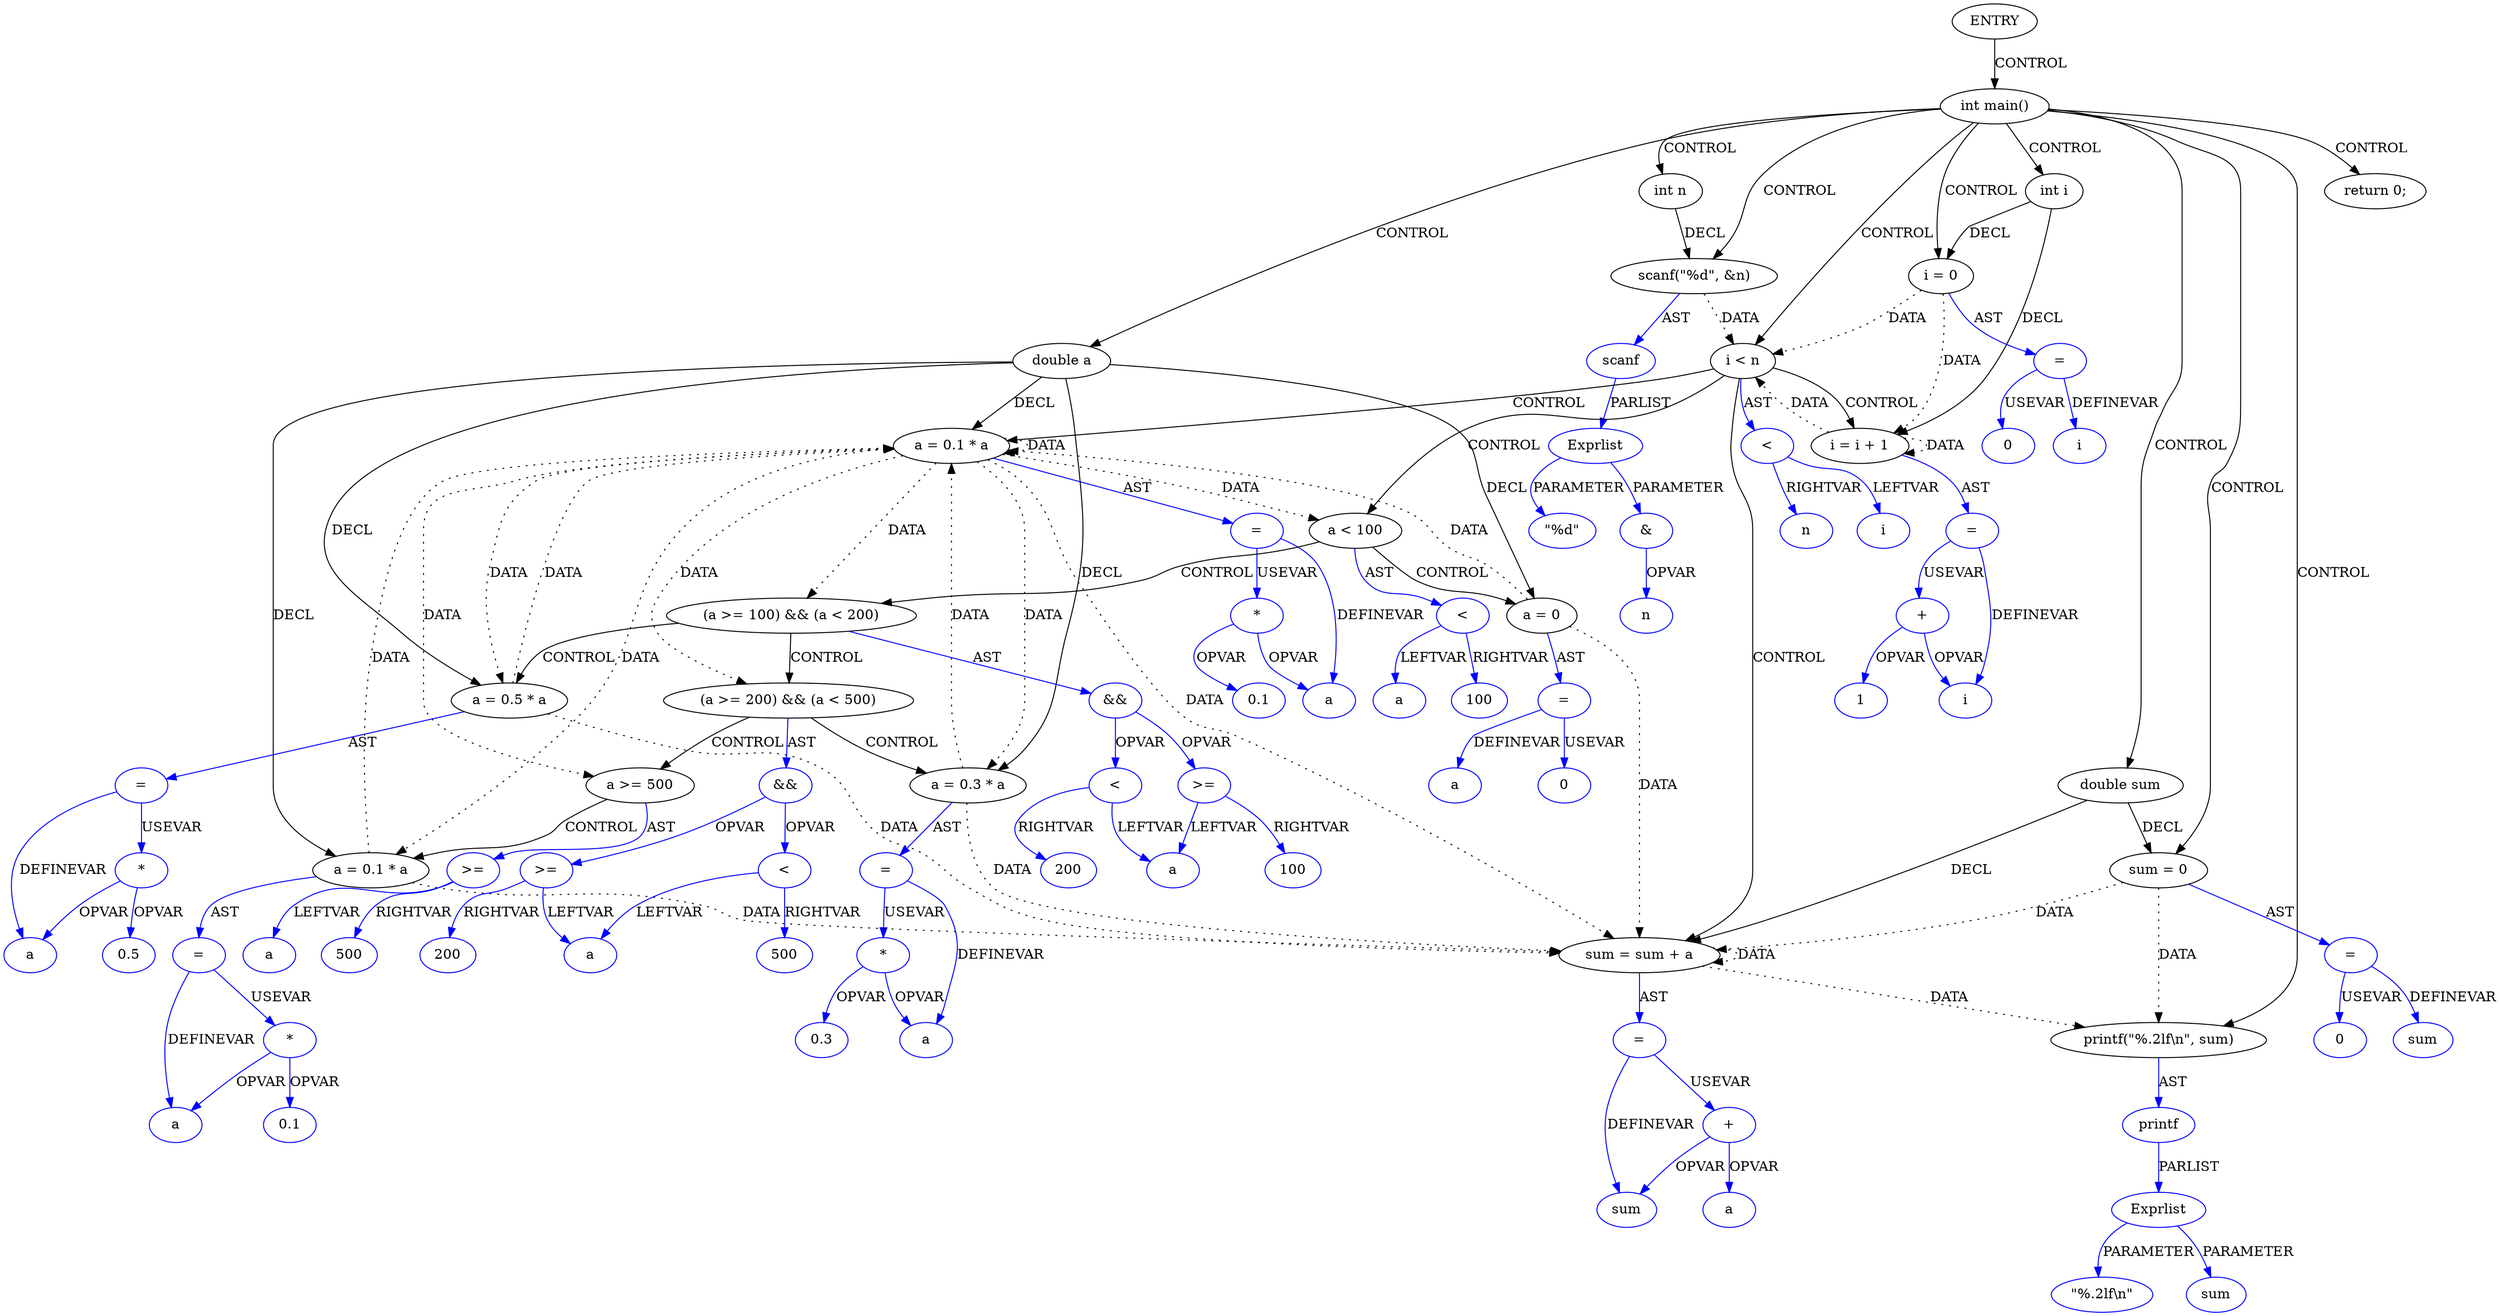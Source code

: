 digraph G{
Node1 [label="ENTRY",type="ENTRY",coord="-1"];
Node2 [label="int main()",type="CONTROL",coord="3"];
Node4 [label="int i",type="DECL",coord="4",varname="i",vartype="int"];
Node5 [label="int n",type="DECL",coord="5",varname="n",vartype="int"];
Node6 [label="double a",type="DECL",coord="6",varname="a",vartype="double"];
Node7 [label="double sum",type="DECL",coord="7",varname="sum",vartype="double"];
Node8 [label="sum = 0",type="ASSIGN",coord="8"];
Node9 [label="=",type="ASSIGNOP",coord="8",color=blue];
Node10 [label="sum",type="VAR",coord="8",color=blue];
Node11 [label="0",type="CONST",coord="8",color=blue];
Node12 [label="scanf(\"%d\", &n)",type="CALL",coord="9"];
Node13 [label="scanf",type="FUNCNAME",coord="9",color=blue];
Node14 [label="Exprlist",type="EXPRS",coord="9",color=blue];
Node15 [label="\"%d\"",type="CONST",coord="9",color=blue];
Node16 [label="&",type="OP",coord="9",color=blue];
Node17 [label="n",type="VAR",coord="9",color=blue];
Node18 [label="i = 0",type="ASSIGN",coord="10"];
Node19 [label="=",type="ASSIGNOP",coord="10",color=blue];
Node20 [label="i",type="VAR",coord="10",color=blue];
Node21 [label="0",type="CONST",coord="10",color=blue];
Node22 [label="i < n",type="CONTROL",coord="10"];
Node25 [label="a = 0.1 * a",type="ASSIGN",coord="11"];
Node26 [label="=",type="ASSIGNOP",coord="11",color=blue];
Node27 [label="a",type="VAR",coord="11",color=blue];
Node28 [label="*",type="OP",coord="11",color=blue];
Node29 [label="0.1",type="CONST",coord="11",color=blue];
Node30 [label="a < 100",type="CONTROL",coord="12"];
Node32 [label="a = 0",type="ASSIGN",coord="13"];
Node33 [label="=",type="ASSIGNOP",coord="13",color=blue];
Node34 [label="a",type="VAR",coord="13",color=blue];
Node35 [label="0",type="CONST",coord="13",color=blue];
Node36 [label="(a >= 100) && (a < 200)",type="CONTROL",coord="14"];
Node38 [label="a = 0.5 * a",type="ASSIGN",coord="15"];
Node39 [label="=",type="ASSIGNOP",coord="15",color=blue];
Node40 [label="a",type="VAR",coord="15",color=blue];
Node41 [label="*",type="OP",coord="15",color=blue];
Node42 [label="0.5",type="CONST",coord="15",color=blue];
Node43 [label="(a >= 200) && (a < 500)",type="CONTROL",coord="16"];
Node45 [label="a = 0.3 * a",type="ASSIGN",coord="17"];
Node46 [label="=",type="ASSIGNOP",coord="17",color=blue];
Node47 [label="a",type="VAR",coord="17",color=blue];
Node48 [label="*",type="OP",coord="17",color=blue];
Node49 [label="0.3",type="CONST",coord="17",color=blue];
Node50 [label="a >= 500",type="CONTROL",coord="18"];
Node52 [label="a = 0.1 * a",type="ASSIGN",coord="19"];
Node53 [label="=",type="ASSIGNOP",coord="19",color=blue];
Node54 [label="a",type="VAR",coord="19",color=blue];
Node55 [label="*",type="OP",coord="19",color=blue];
Node56 [label="0.1",type="CONST",coord="19",color=blue];
Node57 [label=">=",type="OP",coord="18",color=blue];
Node58 [label="a",type="VAR",coord="18",color=blue];
Node59 [label="500",type="CONST",coord="18",color=blue];
Node60 [label="&&",type="OP",coord="16",color=blue];
Node61 [label=">=",type="OP",coord="16",color=blue];
Node62 [label="a",type="VAR",coord="16",color=blue];
Node63 [label="200",type="CONST",coord="16",color=blue];
Node64 [label="<",type="OP",coord="16",color=blue];
Node65 [label="500",type="CONST",coord="16",color=blue];
Node66 [label="&&",type="OP",coord="14",color=blue];
Node67 [label=">=",type="OP",coord="14",color=blue];
Node68 [label="a",type="VAR",coord="14",color=blue];
Node69 [label="100",type="CONST",coord="14",color=blue];
Node70 [label="<",type="OP",coord="14",color=blue];
Node71 [label="200",type="CONST",coord="14",color=blue];
Node72 [label="<",type="OP",coord="12",color=blue];
Node73 [label="a",type="VAR",coord="12",color=blue];
Node74 [label="100",type="CONST",coord="12",color=blue];
Node75 [label="sum = sum + a",type="ASSIGN",coord="21"];
Node76 [label="=",type="ASSIGNOP",coord="21",color=blue];
Node77 [label="sum",type="VAR",coord="21",color=blue];
Node78 [label="+",type="OP",coord="21",color=blue];
Node79 [label="a",type="VAR",coord="21",color=blue];
Node80 [label="i = i + 1",type="ASSIGN",coord="10"];
Node81 [label="=",type="ASSIGNOP",coord="10",color=blue];
Node82 [label="i",type="VAR",coord="10",color=blue];
Node83 [label="+",type="OP",coord="10",color=blue];
Node84 [label="1",type="CONST",coord="10",color=blue];
Node85 [label="<",type="OP",coord="10",color=blue];
Node86 [label="i",type="VAR",coord="10",color=blue];
Node87 [label="n",type="VAR",coord="10",color=blue];
Node88 [label="printf(\"%.2lf\\n\", sum)",type="CALL",coord="23"];
Node89 [label="printf",type="FUNCNAME",coord="23",color=blue];
Node90 [label="Exprlist",type="EXPRS",coord="23",color=blue];
Node91 [label="\"%.2lf\\n\"",type="CONST",coord="23",color=blue];
Node92 [label="sum",type="VAR",coord="23",color=blue];
Node93 [label="return 0;",type="CONTROL",coord="24"];
Node1->Node2 [label = "CONTROL" ];
Node2->Node4 [label = "CONTROL" ];
Node2->Node5 [label = "CONTROL" ];
Node2->Node6 [label = "CONTROL" ];
Node2->Node7 [label = "CONTROL" ];
Node2->Node8 [label = "CONTROL" ];
Node2->Node12 [label = "CONTROL" ];
Node2->Node18 [label = "CONTROL" ];
Node2->Node22 [label = "CONTROL" ];
Node2->Node88 [label = "CONTROL" ];
Node2->Node93 [label = "CONTROL" ];
Node22->Node25 [label = "CONTROL" ];
Node22->Node30 [label = "CONTROL" ];
Node22->Node75 [label = "CONTROL" ];
Node22->Node80 [label = "CONTROL" ];
Node30->Node32 [label = "CONTROL" ];
Node30->Node36 [label = "CONTROL" ];
Node36->Node38 [label = "CONTROL" ];
Node36->Node43 [label = "CONTROL" ];
Node43->Node45 [label = "CONTROL" ];
Node43->Node50 [label = "CONTROL" ];
Node50->Node52 [label = "CONTROL" ];
Node8->Node75 [label = "DATA", style = dotted ]
Node8->Node88 [label = "DATA", style = dotted ]
Node12->Node22 [label = "DATA", style = dotted ]
Node18->Node22 [label = "DATA", style = dotted ]
Node18->Node80 [label = "DATA", style = dotted ]
Node25->Node25 [label = "DATA", style = dotted ]
Node25->Node30 [label = "DATA", style = dotted ]
Node25->Node36 [label = "DATA", style = dotted ]
Node25->Node38 [label = "DATA", style = dotted ]
Node25->Node43 [label = "DATA", style = dotted ]
Node25->Node45 [label = "DATA", style = dotted ]
Node25->Node50 [label = "DATA", style = dotted ]
Node25->Node52 [label = "DATA", style = dotted ]
Node25->Node75 [label = "DATA", style = dotted ]
Node32->Node25 [label = "DATA", style = dotted ]
Node32->Node75 [label = "DATA", style = dotted ]
Node38->Node25 [label = "DATA", style = dotted ]
Node38->Node75 [label = "DATA", style = dotted ]
Node45->Node25 [label = "DATA", style = dotted ]
Node45->Node75 [label = "DATA", style = dotted ]
Node52->Node25 [label = "DATA", style = dotted ]
Node52->Node75 [label = "DATA", style = dotted ]
Node75->Node75 [label = "DATA", style = dotted ]
Node75->Node88 [label = "DATA", style = dotted ]
Node80->Node22 [label = "DATA", style = dotted ]
Node80->Node80 [label = "DATA", style = dotted ]
Node4->Node80 [label = "DECL"]
Node4->Node18 [label = "DECL"]
Node5->Node12 [label = "DECL"]
Node6->Node52 [label = "DECL"]
Node6->Node32 [label = "DECL"]
Node6->Node25 [label = "DECL"]
Node6->Node45 [label = "DECL"]
Node6->Node38 [label = "DECL"]
Node7->Node75 [label = "DECL"]
Node7->Node8 [label = "DECL"]
Node8->Node9 [label = "AST" color=blue]
Node9->Node10 [label = "DEFINEVAR" color=blue]
Node9->Node11 [label = "USEVAR" color=blue]
Node12->Node13 [label = "AST" color=blue]
Node13->Node14 [label = "PARLIST" color=blue]
Node14->Node15 [label = "PARAMETER" color=blue]
Node14->Node16 [label = "PARAMETER" color=blue]
Node16->Node17 [label = "OPVAR" color=blue]
Node18->Node19 [label = "AST" color=blue]
Node19->Node20 [label = "DEFINEVAR" color=blue]
Node19->Node21 [label = "USEVAR" color=blue]
Node22->Node85 [label = "AST" color=blue]
Node25->Node26 [label = "AST" color=blue]
Node26->Node27 [label = "DEFINEVAR" color=blue]
Node26->Node28 [label = "USEVAR" color=blue]
Node28->Node29 [label = "OPVAR" color=blue]
Node28->Node27 [label = "OPVAR" color=blue]
Node30->Node72 [label = "AST" color=blue]
Node32->Node33 [label = "AST" color=blue]
Node33->Node34 [label = "DEFINEVAR" color=blue]
Node33->Node35 [label = "USEVAR" color=blue]
Node36->Node66 [label = "AST" color=blue]
Node38->Node39 [label = "AST" color=blue]
Node39->Node40 [label = "DEFINEVAR" color=blue]
Node39->Node41 [label = "USEVAR" color=blue]
Node41->Node42 [label = "OPVAR" color=blue]
Node41->Node40 [label = "OPVAR" color=blue]
Node43->Node60 [label = "AST" color=blue]
Node45->Node46 [label = "AST" color=blue]
Node46->Node47 [label = "DEFINEVAR" color=blue]
Node46->Node48 [label = "USEVAR" color=blue]
Node48->Node49 [label = "OPVAR" color=blue]
Node48->Node47 [label = "OPVAR" color=blue]
Node50->Node57 [label = "AST" color=blue]
Node52->Node53 [label = "AST" color=blue]
Node53->Node54 [label = "DEFINEVAR" color=blue]
Node53->Node55 [label = "USEVAR" color=blue]
Node55->Node56 [label = "OPVAR" color=blue]
Node55->Node54 [label = "OPVAR" color=blue]
Node57->Node58 [label = "LEFTVAR" color=blue]
Node57->Node59 [label = "RIGHTVAR" color=blue]
Node60->Node61 [label = "OPVAR" color=blue]
Node60->Node64 [label = "OPVAR" color=blue]
Node61->Node62 [label = "LEFTVAR" color=blue]
Node61->Node63 [label = "RIGHTVAR" color=blue]
Node64->Node62 [label = "LEFTVAR" color=blue]
Node64->Node65 [label = "RIGHTVAR" color=blue]
Node66->Node67 [label = "OPVAR" color=blue]
Node66->Node70 [label = "OPVAR" color=blue]
Node67->Node68 [label = "LEFTVAR" color=blue]
Node67->Node69 [label = "RIGHTVAR" color=blue]
Node70->Node68 [label = "LEFTVAR" color=blue]
Node70->Node71 [label = "RIGHTVAR" color=blue]
Node72->Node73 [label = "LEFTVAR" color=blue]
Node72->Node74 [label = "RIGHTVAR" color=blue]
Node75->Node76 [label = "AST" color=blue]
Node76->Node77 [label = "DEFINEVAR" color=blue]
Node76->Node78 [label = "USEVAR" color=blue]
Node78->Node77 [label = "OPVAR" color=blue]
Node78->Node79 [label = "OPVAR" color=blue]
Node80->Node81 [label = "AST" color=blue]
Node81->Node82 [label = "DEFINEVAR" color=blue]
Node81->Node83 [label = "USEVAR" color=blue]
Node83->Node82 [label = "OPVAR" color=blue]
Node83->Node84 [label = "OPVAR" color=blue]
Node85->Node86 [label = "LEFTVAR" color=blue]
Node85->Node87 [label = "RIGHTVAR" color=blue]
Node88->Node89 [label = "AST" color=blue]
Node89->Node90 [label = "PARLIST" color=blue]
Node90->Node91 [label = "PARAMETER" color=blue]
Node90->Node92 [label = "PARAMETER" color=blue]
}
